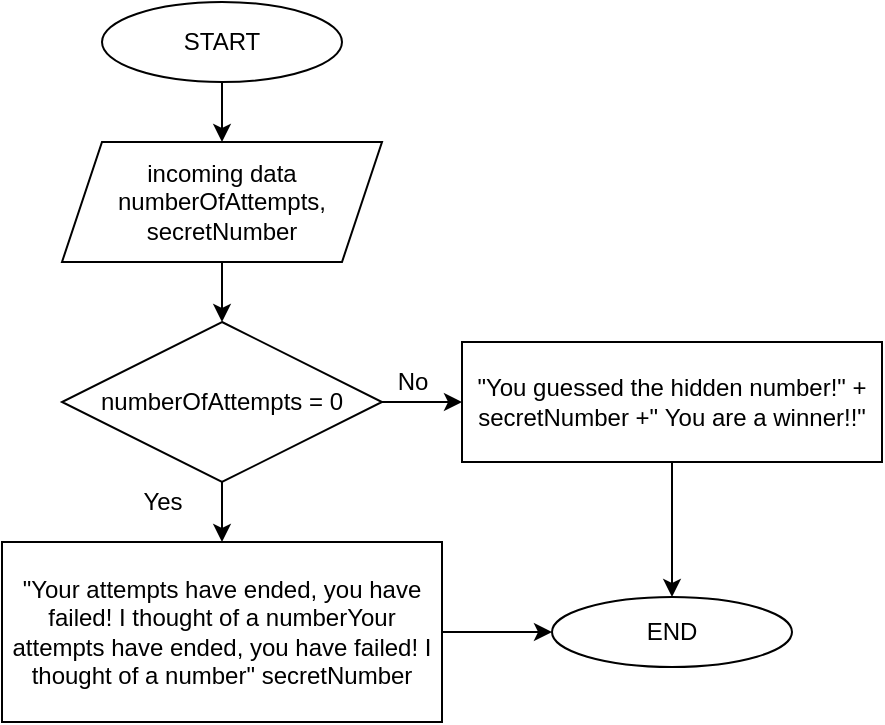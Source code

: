 <mxfile>
    <diagram id="6J4cgYbOHC4wrdwNty4R" name="Страница 1">
        <mxGraphModel dx="836" dy="488" grid="1" gridSize="10" guides="1" tooltips="1" connect="1" arrows="1" fold="1" page="1" pageScale="1" pageWidth="827" pageHeight="1169" math="0" shadow="0">
            <root>
                <mxCell id="0"/>
                <mxCell id="1" parent="0"/>
                <mxCell id="4" value="" style="edgeStyle=none;html=1;" edge="1" parent="1" source="2" target="3">
                    <mxGeometry relative="1" as="geometry"/>
                </mxCell>
                <mxCell id="2" value="START" style="ellipse;whiteSpace=wrap;html=1;" vertex="1" parent="1">
                    <mxGeometry x="340" y="70" width="120" height="40" as="geometry"/>
                </mxCell>
                <mxCell id="6" value="" style="edgeStyle=none;html=1;" edge="1" parent="1" source="3" target="5">
                    <mxGeometry relative="1" as="geometry"/>
                </mxCell>
                <mxCell id="3" value="incoming data&lt;br&gt;numberOfAttempts,&lt;br&gt;secretNumber" style="shape=parallelogram;perimeter=parallelogramPerimeter;whiteSpace=wrap;html=1;fixedSize=1;" vertex="1" parent="1">
                    <mxGeometry x="320" y="140" width="160" height="60" as="geometry"/>
                </mxCell>
                <mxCell id="8" value="" style="edgeStyle=none;html=1;" edge="1" parent="1" source="5" target="7">
                    <mxGeometry relative="1" as="geometry"/>
                </mxCell>
                <mxCell id="11" value="" style="edgeStyle=none;html=1;" edge="1" parent="1" source="5" target="10">
                    <mxGeometry relative="1" as="geometry"/>
                </mxCell>
                <mxCell id="5" value="&lt;span&gt;numberOfAttempts = 0&lt;/span&gt;" style="rhombus;whiteSpace=wrap;html=1;" vertex="1" parent="1">
                    <mxGeometry x="320" y="230" width="160" height="80" as="geometry"/>
                </mxCell>
                <mxCell id="14" value="" style="edgeStyle=none;html=1;" edge="1" parent="1" source="7" target="13">
                    <mxGeometry relative="1" as="geometry"/>
                </mxCell>
                <mxCell id="7" value="&lt;span class=&quot;VIiyi&quot; lang=&quot;en&quot;&gt;&lt;span class=&quot;JLqJ4b ChMk0b&quot;&gt;&lt;span&gt;&quot;Your attempts have ended, you have failed!&lt;/span&gt;&lt;/span&gt; &lt;span class=&quot;JLqJ4b ChMk0b&quot;&gt;&lt;span&gt;I thought of a number&lt;/span&gt;&lt;/span&gt;&lt;/span&gt;&lt;span class=&quot;VIiyi&quot; lang=&quot;en&quot;&gt;&lt;span class=&quot;JLqJ4b ChMk0b&quot;&gt;&lt;span&gt;Your attempts have ended, you have failed!&lt;/span&gt;&lt;/span&gt; &lt;span class=&quot;JLqJ4b ChMk0b&quot;&gt;&lt;span&gt;I thought of a number&quot; secretNumber&lt;/span&gt;&lt;/span&gt;&lt;/span&gt;" style="whiteSpace=wrap;html=1;" vertex="1" parent="1">
                    <mxGeometry x="290" y="340" width="220" height="90" as="geometry"/>
                </mxCell>
                <mxCell id="9" value="Yes" style="text;html=1;align=center;verticalAlign=middle;resizable=0;points=[];autosize=1;strokeColor=none;" vertex="1" parent="1">
                    <mxGeometry x="350" y="310" width="40" height="20" as="geometry"/>
                </mxCell>
                <mxCell id="15" value="" style="edgeStyle=none;html=1;" edge="1" parent="1" source="10" target="13">
                    <mxGeometry relative="1" as="geometry"/>
                </mxCell>
                <mxCell id="10" value="&quot;&lt;span class=&quot;VIiyi&quot; lang=&quot;en&quot;&gt;You guessed the hidden number!&lt;/span&gt;&quot; + secretNumber +&quot;&amp;nbsp;&lt;span class=&quot;VIiyi&quot; lang=&quot;en&quot;&gt;You are a winner!&lt;/span&gt;!&quot;" style="whiteSpace=wrap;html=1;" vertex="1" parent="1">
                    <mxGeometry x="520" y="240" width="210" height="60" as="geometry"/>
                </mxCell>
                <mxCell id="12" value="No" style="text;html=1;align=center;verticalAlign=middle;resizable=0;points=[];autosize=1;strokeColor=none;" vertex="1" parent="1">
                    <mxGeometry x="480" y="250" width="30" height="20" as="geometry"/>
                </mxCell>
                <mxCell id="13" value="END" style="ellipse;whiteSpace=wrap;html=1;" vertex="1" parent="1">
                    <mxGeometry x="565" y="367.5" width="120" height="35" as="geometry"/>
                </mxCell>
            </root>
        </mxGraphModel>
    </diagram>
</mxfile>